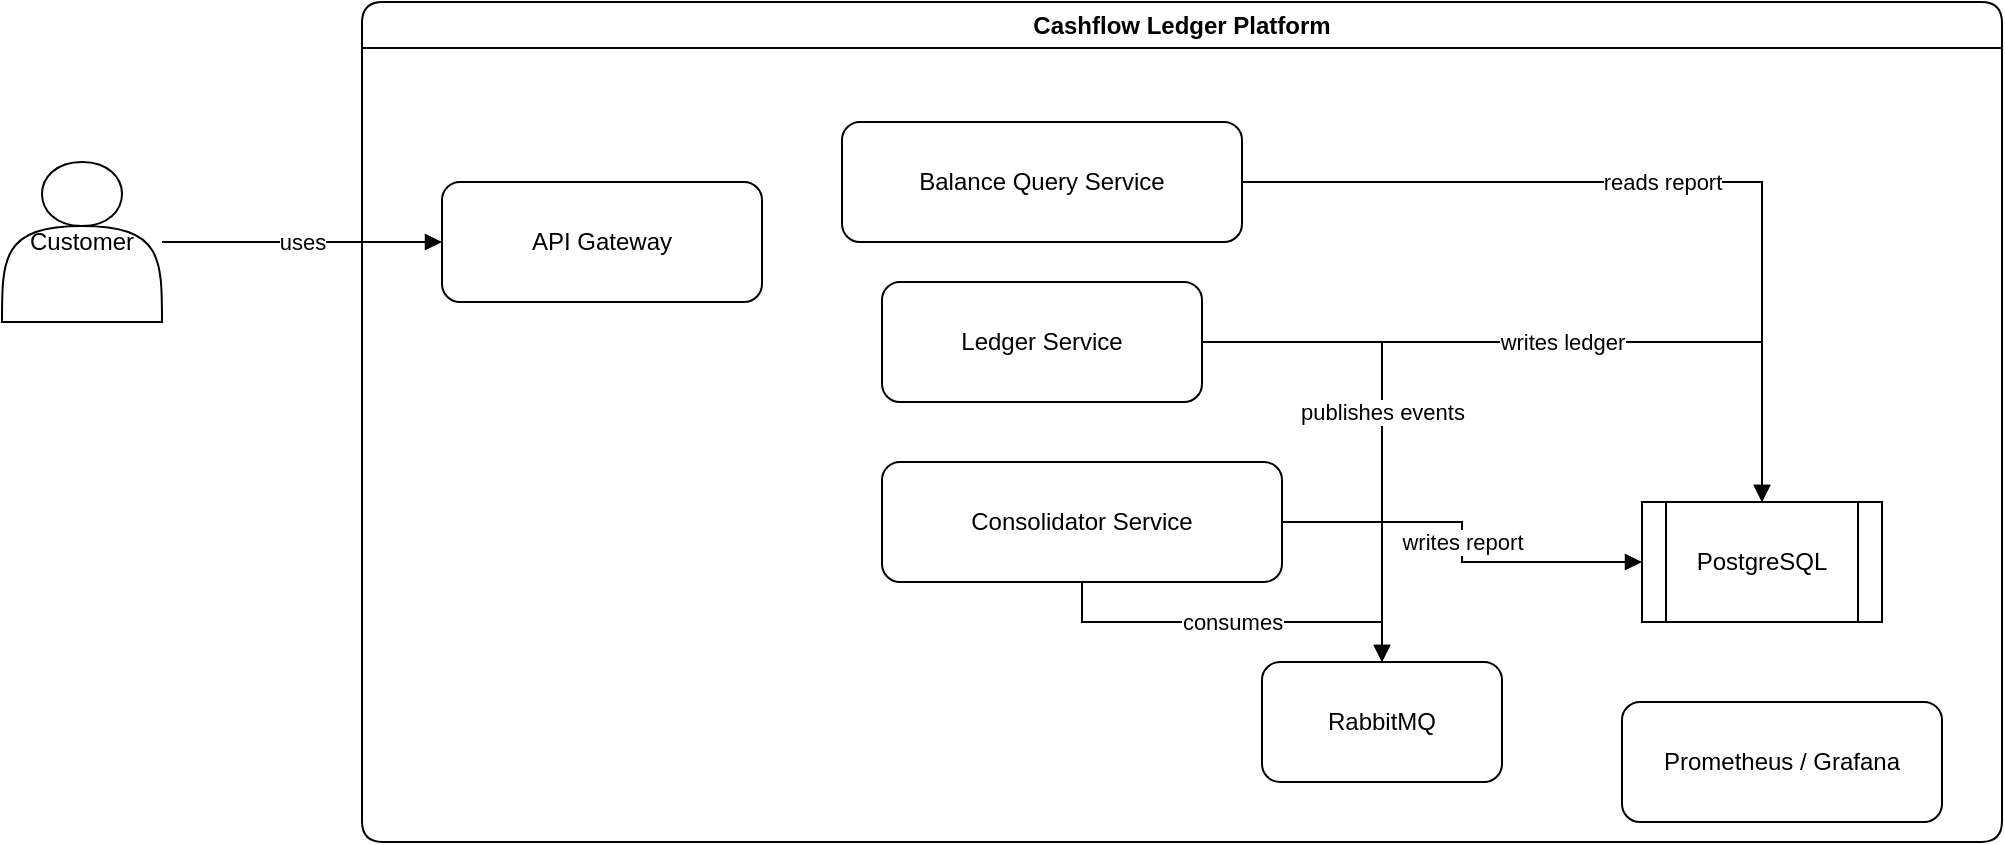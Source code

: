 <mxfile version="28.2.0">
  <diagram name="C4-Context" id="d1">
    <mxGraphModel dx="1303" dy="703" grid="1" gridSize="10" guides="1" tooltips="1" connect="1" arrows="1" fold="1" page="1" pageScale="1" pageWidth="1920" pageHeight="1200" math="0" shadow="0">
      <root>
        <mxCell id="0" />
        <mxCell id="1" parent="0" />
        <mxCell id="c1_actor" value="Customer" style="shape=actor;whiteSpace=wrap;html=1;" parent="1" vertex="1">
          <mxGeometry x="60" y="140" width="80" height="80" as="geometry" />
        </mxCell>
        <mxCell id="c1_sys" value="Cashflow Ledger Platform" style="swimlane;whiteSpace=wrap;html=1;rounded=1;" parent="1" vertex="1">
          <mxGeometry x="240" y="60" width="820" height="420" as="geometry" />
        </mxCell>
        <mxCell id="c1_api" value="API Gateway" style="rounded=1;whiteSpace=wrap;html=1;" parent="c1_sys" vertex="1">
          <mxGeometry x="40" y="90" width="160" height="60" as="geometry" />
        </mxCell>
        <mxCell id="c1_ledger" value="Ledger Service" style="rounded=1;whiteSpace=wrap;html=1;" parent="c1_sys" vertex="1">
          <mxGeometry x="260" y="140" width="160" height="60" as="geometry" />
        </mxCell>
        <mxCell id="c1_bq" value="Balance Query Service" style="rounded=1;whiteSpace=wrap;html=1;" parent="c1_sys" vertex="1">
          <mxGeometry x="240" y="60" width="200" height="60" as="geometry" />
        </mxCell>
        <mxCell id="c1_rmq" value="RabbitMQ" style="rounded=1;whiteSpace=wrap;html=1;" parent="c1_sys" vertex="1">
          <mxGeometry x="450" y="330" width="120" height="60" as="geometry" />
        </mxCell>
        <mxCell id="c1_e2" value="publishes events" style="edgeStyle=orthogonalEdgeStyle;endArrow=block;html=1;rounded=0;" parent="c1_sys" source="c1_ledger" target="c1_rmq" edge="1">
          <mxGeometry relative="1" as="geometry" />
        </mxCell>
        <mxCell id="c1_consol" value="Consolidator Service" style="rounded=1;whiteSpace=wrap;html=1;" parent="c1_sys" vertex="1">
          <mxGeometry x="260" y="230" width="200" height="60" as="geometry" />
        </mxCell>
        <mxCell id="c1_e3" value="consumes" style="edgeStyle=orthogonalEdgeStyle;endArrow=block;html=1;rounded=0;" parent="c1_sys" source="c1_consol" target="c1_rmq" edge="1">
          <mxGeometry relative="1" as="geometry" />
        </mxCell>
        <mxCell id="c1_pg" value="PostgreSQL" style="shape=process;whiteSpace=wrap;html=1;" parent="c1_sys" vertex="1">
          <mxGeometry x="640" y="250" width="120" height="60" as="geometry" />
        </mxCell>
        <mxCell id="c1_e4" value="writes ledger" style="edgeStyle=orthogonalEdgeStyle;endArrow=block;html=1;rounded=0;" parent="c1_sys" source="c1_ledger" target="c1_pg" edge="1">
          <mxGeometry relative="1" as="geometry" />
        </mxCell>
        <mxCell id="c1_e5" value="writes report" style="edgeStyle=orthogonalEdgeStyle;endArrow=block;html=1;rounded=0;" parent="c1_sys" source="c1_consol" target="c1_pg" edge="1">
          <mxGeometry relative="1" as="geometry" />
        </mxCell>
        <mxCell id="c1_e6" value="reads report" style="edgeStyle=orthogonalEdgeStyle;endArrow=block;html=1;rounded=0;" parent="c1_sys" source="c1_bq" target="c1_pg" edge="1">
          <mxGeometry relative="1" as="geometry" />
        </mxCell>
        <mxCell id="c1_mon" value="Prometheus / Grafana" style="rounded=1;whiteSpace=wrap;html=1;" parent="c1_sys" vertex="1">
          <mxGeometry x="630" y="350" width="160" height="60" as="geometry" />
        </mxCell>
        <mxCell id="c1_e1" value="uses" style="edgeStyle=orthogonalEdgeStyle;endArrow=block;html=1;rounded=0;" parent="1" source="c1_actor" target="c1_api" edge="1">
          <mxGeometry relative="1" as="geometry" />
        </mxCell>
      </root>
    </mxGraphModel>
  </diagram>
</mxfile>
